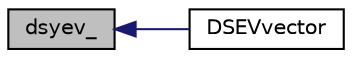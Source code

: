 digraph "dsyev_"
{
 // INTERACTIVE_SVG=YES
  edge [fontname="Helvetica",fontsize="10",labelfontname="Helvetica",labelfontsize="10"];
  node [fontname="Helvetica",fontsize="10",shape=record];
  rankdir="LR";
  Node1 [label="dsyev_",height=0.2,width=0.4,color="black", fillcolor="grey75", style="filled", fontcolor="black"];
  Node1 -> Node2 [dir="back",color="midnightblue",fontsize="10",style="solid",fontname="Helvetica"];
  Node2 [label="DSEVvector",height=0.2,width=0.4,color="black", fillcolor="white", style="filled",URL="$matrixlapack_8c.html#a7447554c8b594af132a9b2c848509f76"];
}
